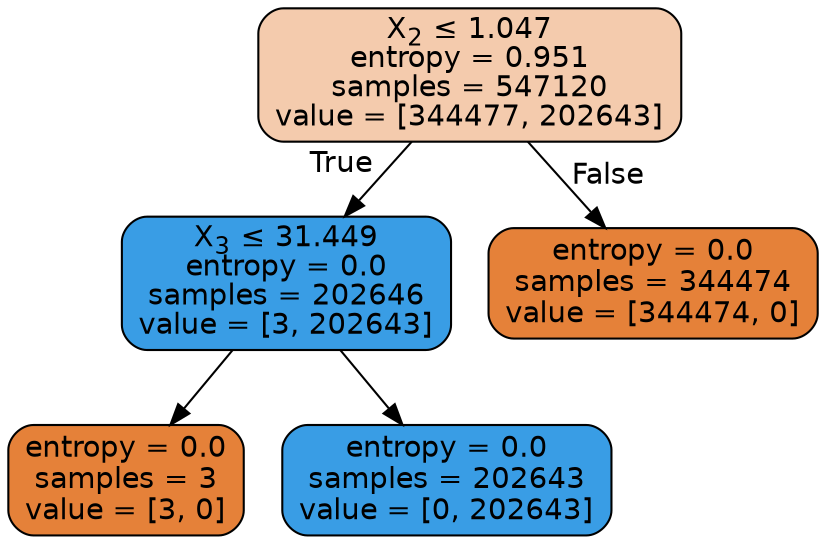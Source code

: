 digraph Tree {
node [shape=box, style="filled, rounded", color="black", fontname=helvetica] ;
edge [fontname=helvetica] ;
0 [label=<X<SUB>2</SUB> &le; 1.047<br/>entropy = 0.951<br/>samples = 547120<br/>value = [344477, 202643]>, fillcolor="#f4cbad"] ;
1 [label=<X<SUB>3</SUB> &le; 31.449<br/>entropy = 0.0<br/>samples = 202646<br/>value = [3, 202643]>, fillcolor="#399de5"] ;
0 -> 1 [labeldistance=2.5, labelangle=45, headlabel="True"] ;
2 [label=<entropy = 0.0<br/>samples = 3<br/>value = [3, 0]>, fillcolor="#e58139"] ;
1 -> 2 ;
3 [label=<entropy = 0.0<br/>samples = 202643<br/>value = [0, 202643]>, fillcolor="#399de5"] ;
1 -> 3 ;
4 [label=<entropy = 0.0<br/>samples = 344474<br/>value = [344474, 0]>, fillcolor="#e58139"] ;
0 -> 4 [labeldistance=2.5, labelangle=-45, headlabel="False"] ;
}